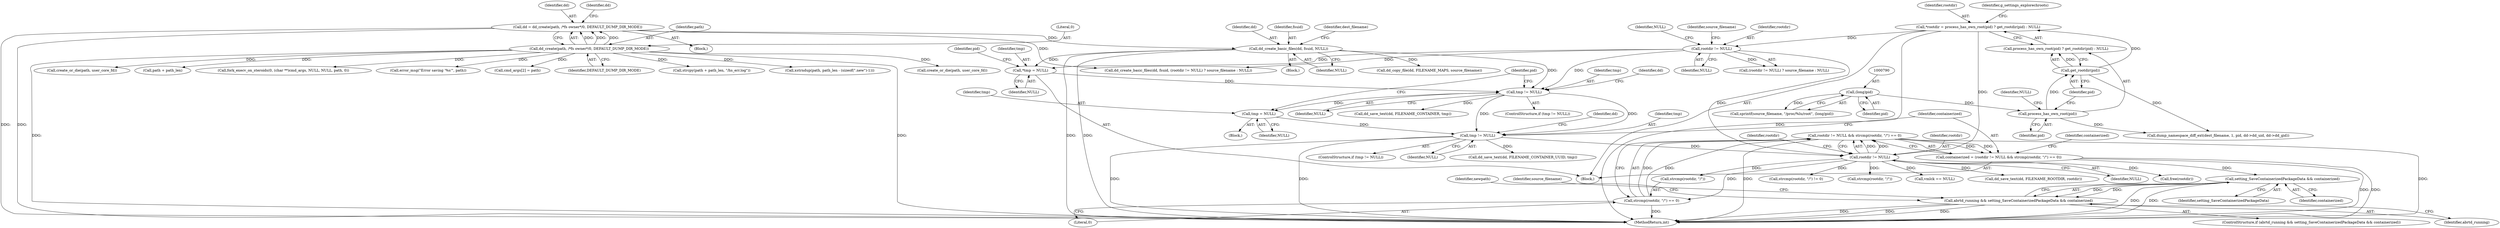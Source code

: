 digraph "0_abrt_3c1b60cfa62d39e5fff5a53a5bc53dae189e740e@API" {
"1000949" [label="(Call,rootdir != NULL && strcmp(rootdir, \"/\") == 0)"];
"1000950" [label="(Call,rootdir != NULL)"];
"1000812" [label="(Call,rootdir != NULL)"];
"1000797" [label="(Call,*rootdir = process_has_own_root(pid) ? get_rootdir(pid) : NULL)"];
"1000802" [label="(Call,get_rootdir(pid))"];
"1000800" [label="(Call,process_has_own_root(pid))"];
"1000789" [label="(Call,(long)pid)"];
"1000936" [label="(Call,tmp != NULL)"];
"1000917" [label="(Call,tmp != NULL)"];
"1000908" [label="(Call,*tmp = NULL)"];
"1000819" [label="(Call,dd_create_basic_files(dd, fsuid, NULL))"];
"1000773" [label="(Call,dd = dd_create(path, /*fs owner*/0, DEFAULT_DUMP_DIR_MODE))"];
"1000775" [label="(Call,dd_create(path, /*fs owner*/0, DEFAULT_DUMP_DIR_MODE))"];
"1000927" [label="(Call,tmp = NULL)"];
"1000953" [label="(Call,strcmp(rootdir, \"/\") == 0)"];
"1000947" [label="(Call,containerized = (rootdir != NULL && strcmp(rootdir, \"/\") == 0))"];
"1001292" [label="(Call,setting_SaveContainerizedPackageData && containerized)"];
"1001290" [label="(Call,abrtd_running && setting_SaveContainerizedPackageData && containerized)"];
"1000799" [label="(Call,process_has_own_root(pid) ? get_rootdir(pid) : NULL)"];
"1000773" [label="(Call,dd = dd_create(path, /*fs owner*/0, DEFAULT_DUMP_DIR_MODE))"];
"1001349" [label="(Identifier,newpath)"];
"1001294" [label="(Identifier,containerized)"];
"1000941" [label="(Identifier,dd)"];
"1001033" [label="(Call,free(rootdir))"];
"1000895" [label="(Call,dump_namespace_diff_ext(dest_filename, 1, pid, dd->dd_uid, dd->dd_gid))"];
"1000814" [label="(Identifier,NULL)"];
"1000916" [label="(ControlStructure,if (tmp != NULL))"];
"1000797" [label="(Call,*rootdir = process_has_own_root(pid) ? get_rootdir(pid) : NULL)"];
"1000776" [label="(Identifier,path)"];
"1000786" [label="(Call,sprintf(source_filename, \"/proc/%lu/root\", (long)pid))"];
"1000931" [label="(Identifier,pid)"];
"1000777" [label="(Literal,0)"];
"1000820" [label="(Identifier,dd)"];
"1000936" [label="(Call,tmp != NULL)"];
"1000948" [label="(Identifier,containerized)"];
"1000955" [label="(Identifier,rootdir)"];
"1001350" [label="(Call,xstrndup(path, path_len - (sizeof(\".new\")-1)))"];
"1000791" [label="(Identifier,pid)"];
"1000912" [label="(Identifier,pid)"];
"1001445" [label="(MethodReturn,int)"];
"1000957" [label="(Literal,0)"];
"1000803" [label="(Identifier,pid)"];
"1001292" [label="(Call,setting_SaveContainerizedPackageData && containerized)"];
"1000781" [label="(Block,)"];
"1000801" [label="(Identifier,pid)"];
"1000813" [label="(Identifier,rootdir)"];
"1000928" [label="(Identifier,tmp)"];
"1000952" [label="(Identifier,NULL)"];
"1000949" [label="(Call,rootdir != NULL && strcmp(rootdir, \"/\") == 0)"];
"1000947" [label="(Call,containerized = (rootdir != NULL && strcmp(rootdir, \"/\") == 0))"];
"1001148" [label="(Call,create_or_die(path, user_core_fd))"];
"1001289" [label="(ControlStructure,if (abrtd_running && setting_SaveContainerizedPackageData && containerized))"];
"1000818" [label="(Block,)"];
"1001290" [label="(Call,abrtd_running && setting_SaveContainerizedPackageData && containerized)"];
"1000778" [label="(Identifier,DEFAULT_DUMP_DIR_MODE)"];
"1000808" [label="(Call,dd_create_basic_files(dd, fsuid, (rootdir != NULL) ? source_filename : NULL))"];
"1000812" [label="(Call,rootdir != NULL)"];
"1000774" [label="(Identifier,dd)"];
"1000918" [label="(Identifier,tmp)"];
"1000953" [label="(Call,strcmp(rootdir, \"/\") == 0)"];
"1000816" [label="(Identifier,NULL)"];
"1000815" [label="(Identifier,source_filename)"];
"1001242" [label="(Call,create_or_die(path, user_core_fd))"];
"1001293" [label="(Identifier,setting_SaveContainerizedPackageData)"];
"1000935" [label="(ControlStructure,if (tmp != NULL))"];
"1000951" [label="(Identifier,rootdir)"];
"1000938" [label="(Identifier,NULL)"];
"1000804" [label="(Identifier,NULL)"];
"1000802" [label="(Call,get_rootdir(pid))"];
"1000150" [label="(Block,)"];
"1000937" [label="(Identifier,tmp)"];
"1000929" [label="(Identifier,NULL)"];
"1000822" [label="(Identifier,NULL)"];
"1001024" [label="(Call,strcmp(rootdir, \"/\") != 0)"];
"1001235" [label="(Call,path + path_len)"];
"1001332" [label="(Call,fork_execv_on_steroids(0, (char **)cmd_args, NULL, NULL, path, 0))"];
"1001134" [label="(Call,error_msg(\"Error saving '%s'\", path))"];
"1000821" [label="(Identifier,fsuid)"];
"1001297" [label="(Identifier,source_filename)"];
"1000959" [label="(Identifier,containerized)"];
"1000789" [label="(Call,(long)pid)"];
"1001025" [label="(Call,strcmp(rootdir, \"/\"))"];
"1000919" [label="(Identifier,NULL)"];
"1000811" [label="(Call,(rootdir != NULL) ? source_filename : NULL)"];
"1000921" [label="(Call,dd_save_text(dd, FILENAME_CONTAINER, tmp))"];
"1000910" [label="(Identifier,NULL)"];
"1000800" [label="(Call,process_has_own_root(pid))"];
"1001100" [label="(Call,vmlck == NULL)"];
"1001291" [label="(Identifier,abrtd_running)"];
"1000940" [label="(Call,dd_save_text(dd, FILENAME_CONTAINER_UUID, tmp))"];
"1000780" [label="(Identifier,dd)"];
"1000798" [label="(Identifier,rootdir)"];
"1000917" [label="(Call,tmp != NULL)"];
"1000806" [label="(Identifier,g_settings_explorechroots)"];
"1000819" [label="(Call,dd_create_basic_files(dd, fsuid, NULL))"];
"1000775" [label="(Call,dd_create(path, /*fs owner*/0, DEFAULT_DUMP_DIR_MODE))"];
"1000844" [label="(Call,dd_copy_file(dd, FILENAME_MAPS, source_filename))"];
"1000908" [label="(Call,*tmp = NULL)"];
"1000922" [label="(Identifier,dd)"];
"1000920" [label="(Block,)"];
"1000909" [label="(Identifier,tmp)"];
"1000927" [label="(Call,tmp = NULL)"];
"1001029" [label="(Call,dd_save_text(dd, FILENAME_ROOTDIR, rootdir))"];
"1000954" [label="(Call,strcmp(rootdir, \"/\"))"];
"1000950" [label="(Call,rootdir != NULL)"];
"1001309" [label="(Call,cmd_args[2] = path)"];
"1001234" [label="(Call,strcpy(path + path_len, \"/hs_err.log\"))"];
"1000825" [label="(Identifier,dest_filename)"];
"1000949" -> "1000947"  [label="AST: "];
"1000949" -> "1000950"  [label="CFG: "];
"1000949" -> "1000953"  [label="CFG: "];
"1000950" -> "1000949"  [label="AST: "];
"1000953" -> "1000949"  [label="AST: "];
"1000947" -> "1000949"  [label="CFG: "];
"1000949" -> "1001445"  [label="DDG: "];
"1000949" -> "1001445"  [label="DDG: "];
"1000949" -> "1000947"  [label="DDG: "];
"1000949" -> "1000947"  [label="DDG: "];
"1000950" -> "1000949"  [label="DDG: "];
"1000950" -> "1000949"  [label="DDG: "];
"1000953" -> "1000949"  [label="DDG: "];
"1000953" -> "1000949"  [label="DDG: "];
"1000950" -> "1000952"  [label="CFG: "];
"1000951" -> "1000950"  [label="AST: "];
"1000952" -> "1000950"  [label="AST: "];
"1000955" -> "1000950"  [label="CFG: "];
"1000812" -> "1000950"  [label="DDG: "];
"1000797" -> "1000950"  [label="DDG: "];
"1000936" -> "1000950"  [label="DDG: "];
"1000950" -> "1000953"  [label="DDG: "];
"1000950" -> "1000954"  [label="DDG: "];
"1000950" -> "1001024"  [label="DDG: "];
"1000950" -> "1001025"  [label="DDG: "];
"1000950" -> "1001029"  [label="DDG: "];
"1000950" -> "1001033"  [label="DDG: "];
"1000950" -> "1001100"  [label="DDG: "];
"1000812" -> "1000811"  [label="AST: "];
"1000812" -> "1000814"  [label="CFG: "];
"1000813" -> "1000812"  [label="AST: "];
"1000814" -> "1000812"  [label="AST: "];
"1000815" -> "1000812"  [label="CFG: "];
"1000816" -> "1000812"  [label="CFG: "];
"1000812" -> "1000808"  [label="DDG: "];
"1000797" -> "1000812"  [label="DDG: "];
"1000812" -> "1000811"  [label="DDG: "];
"1000812" -> "1000908"  [label="DDG: "];
"1000812" -> "1000917"  [label="DDG: "];
"1000797" -> "1000781"  [label="AST: "];
"1000797" -> "1000799"  [label="CFG: "];
"1000798" -> "1000797"  [label="AST: "];
"1000799" -> "1000797"  [label="AST: "];
"1000806" -> "1000797"  [label="CFG: "];
"1000797" -> "1001445"  [label="DDG: "];
"1000802" -> "1000797"  [label="DDG: "];
"1000802" -> "1000799"  [label="AST: "];
"1000802" -> "1000803"  [label="CFG: "];
"1000803" -> "1000802"  [label="AST: "];
"1000799" -> "1000802"  [label="CFG: "];
"1000802" -> "1000799"  [label="DDG: "];
"1000800" -> "1000802"  [label="DDG: "];
"1000802" -> "1000895"  [label="DDG: "];
"1000800" -> "1000799"  [label="AST: "];
"1000800" -> "1000801"  [label="CFG: "];
"1000801" -> "1000800"  [label="AST: "];
"1000803" -> "1000800"  [label="CFG: "];
"1000804" -> "1000800"  [label="CFG: "];
"1000789" -> "1000800"  [label="DDG: "];
"1000800" -> "1000895"  [label="DDG: "];
"1000789" -> "1000786"  [label="AST: "];
"1000789" -> "1000791"  [label="CFG: "];
"1000790" -> "1000789"  [label="AST: "];
"1000791" -> "1000789"  [label="AST: "];
"1000786" -> "1000789"  [label="CFG: "];
"1000789" -> "1000786"  [label="DDG: "];
"1000936" -> "1000935"  [label="AST: "];
"1000936" -> "1000938"  [label="CFG: "];
"1000937" -> "1000936"  [label="AST: "];
"1000938" -> "1000936"  [label="AST: "];
"1000941" -> "1000936"  [label="CFG: "];
"1000948" -> "1000936"  [label="CFG: "];
"1000936" -> "1001445"  [label="DDG: "];
"1000936" -> "1001445"  [label="DDG: "];
"1000917" -> "1000936"  [label="DDG: "];
"1000917" -> "1000936"  [label="DDG: "];
"1000927" -> "1000936"  [label="DDG: "];
"1000936" -> "1000940"  [label="DDG: "];
"1000917" -> "1000916"  [label="AST: "];
"1000917" -> "1000919"  [label="CFG: "];
"1000918" -> "1000917"  [label="AST: "];
"1000919" -> "1000917"  [label="AST: "];
"1000922" -> "1000917"  [label="CFG: "];
"1000931" -> "1000917"  [label="CFG: "];
"1000908" -> "1000917"  [label="DDG: "];
"1000819" -> "1000917"  [label="DDG: "];
"1000917" -> "1000921"  [label="DDG: "];
"1000917" -> "1000927"  [label="DDG: "];
"1000908" -> "1000781"  [label="AST: "];
"1000908" -> "1000910"  [label="CFG: "];
"1000909" -> "1000908"  [label="AST: "];
"1000910" -> "1000908"  [label="AST: "];
"1000912" -> "1000908"  [label="CFG: "];
"1000819" -> "1000908"  [label="DDG: "];
"1000819" -> "1000818"  [label="AST: "];
"1000819" -> "1000822"  [label="CFG: "];
"1000820" -> "1000819"  [label="AST: "];
"1000821" -> "1000819"  [label="AST: "];
"1000822" -> "1000819"  [label="AST: "];
"1000825" -> "1000819"  [label="CFG: "];
"1000819" -> "1001445"  [label="DDG: "];
"1000819" -> "1001445"  [label="DDG: "];
"1000773" -> "1000819"  [label="DDG: "];
"1000819" -> "1000844"  [label="DDG: "];
"1000773" -> "1000150"  [label="AST: "];
"1000773" -> "1000775"  [label="CFG: "];
"1000774" -> "1000773"  [label="AST: "];
"1000775" -> "1000773"  [label="AST: "];
"1000780" -> "1000773"  [label="CFG: "];
"1000773" -> "1001445"  [label="DDG: "];
"1000773" -> "1001445"  [label="DDG: "];
"1000775" -> "1000773"  [label="DDG: "];
"1000775" -> "1000773"  [label="DDG: "];
"1000775" -> "1000773"  [label="DDG: "];
"1000773" -> "1000808"  [label="DDG: "];
"1000775" -> "1000778"  [label="CFG: "];
"1000776" -> "1000775"  [label="AST: "];
"1000777" -> "1000775"  [label="AST: "];
"1000778" -> "1000775"  [label="AST: "];
"1000775" -> "1001445"  [label="DDG: "];
"1000775" -> "1001445"  [label="DDG: "];
"1000775" -> "1001134"  [label="DDG: "];
"1000775" -> "1001148"  [label="DDG: "];
"1000775" -> "1001234"  [label="DDG: "];
"1000775" -> "1001235"  [label="DDG: "];
"1000775" -> "1001242"  [label="DDG: "];
"1000775" -> "1001309"  [label="DDG: "];
"1000775" -> "1001332"  [label="DDG: "];
"1000775" -> "1001350"  [label="DDG: "];
"1000927" -> "1000920"  [label="AST: "];
"1000927" -> "1000929"  [label="CFG: "];
"1000928" -> "1000927"  [label="AST: "];
"1000929" -> "1000927"  [label="AST: "];
"1000931" -> "1000927"  [label="CFG: "];
"1000953" -> "1000957"  [label="CFG: "];
"1000954" -> "1000953"  [label="AST: "];
"1000957" -> "1000953"  [label="AST: "];
"1000953" -> "1001445"  [label="DDG: "];
"1000947" -> "1000781"  [label="AST: "];
"1000948" -> "1000947"  [label="AST: "];
"1000959" -> "1000947"  [label="CFG: "];
"1000947" -> "1001445"  [label="DDG: "];
"1000947" -> "1001445"  [label="DDG: "];
"1000947" -> "1001292"  [label="DDG: "];
"1001292" -> "1001290"  [label="AST: "];
"1001292" -> "1001293"  [label="CFG: "];
"1001292" -> "1001294"  [label="CFG: "];
"1001293" -> "1001292"  [label="AST: "];
"1001294" -> "1001292"  [label="AST: "];
"1001290" -> "1001292"  [label="CFG: "];
"1001292" -> "1001445"  [label="DDG: "];
"1001292" -> "1001445"  [label="DDG: "];
"1001292" -> "1001290"  [label="DDG: "];
"1001292" -> "1001290"  [label="DDG: "];
"1001290" -> "1001289"  [label="AST: "];
"1001290" -> "1001291"  [label="CFG: "];
"1001291" -> "1001290"  [label="AST: "];
"1001297" -> "1001290"  [label="CFG: "];
"1001349" -> "1001290"  [label="CFG: "];
"1001290" -> "1001445"  [label="DDG: "];
"1001290" -> "1001445"  [label="DDG: "];
"1001290" -> "1001445"  [label="DDG: "];
}
